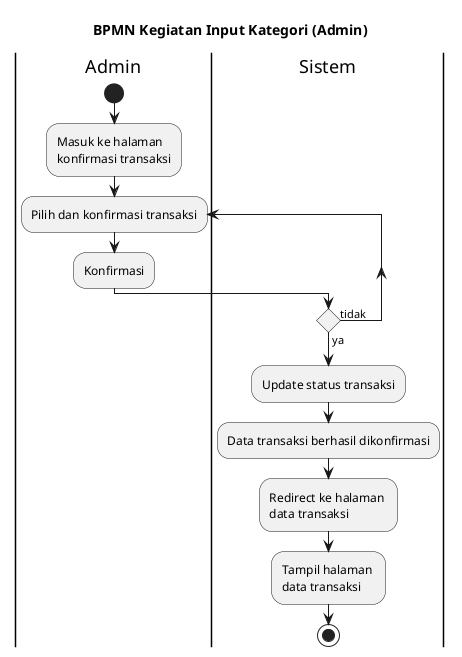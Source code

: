 @startuml admin-konfirmasi-transaksi
title BPMN Kegiatan Input Kategori (Admin)

|Admin|
start
:Masuk ke halaman \nkonfirmasi transaksi;
repeat :Pilih dan konfirmasi transaksi;
:Konfirmasi;
|Sistem|
repeat while () is (tidak) not (ya)
:Update status transaksi;
:Data transaksi berhasil dikonfirmasi;
:Redirect ke halaman \ndata transaksi;
:Tampil halaman \ndata transaksi;
stop
@enduml